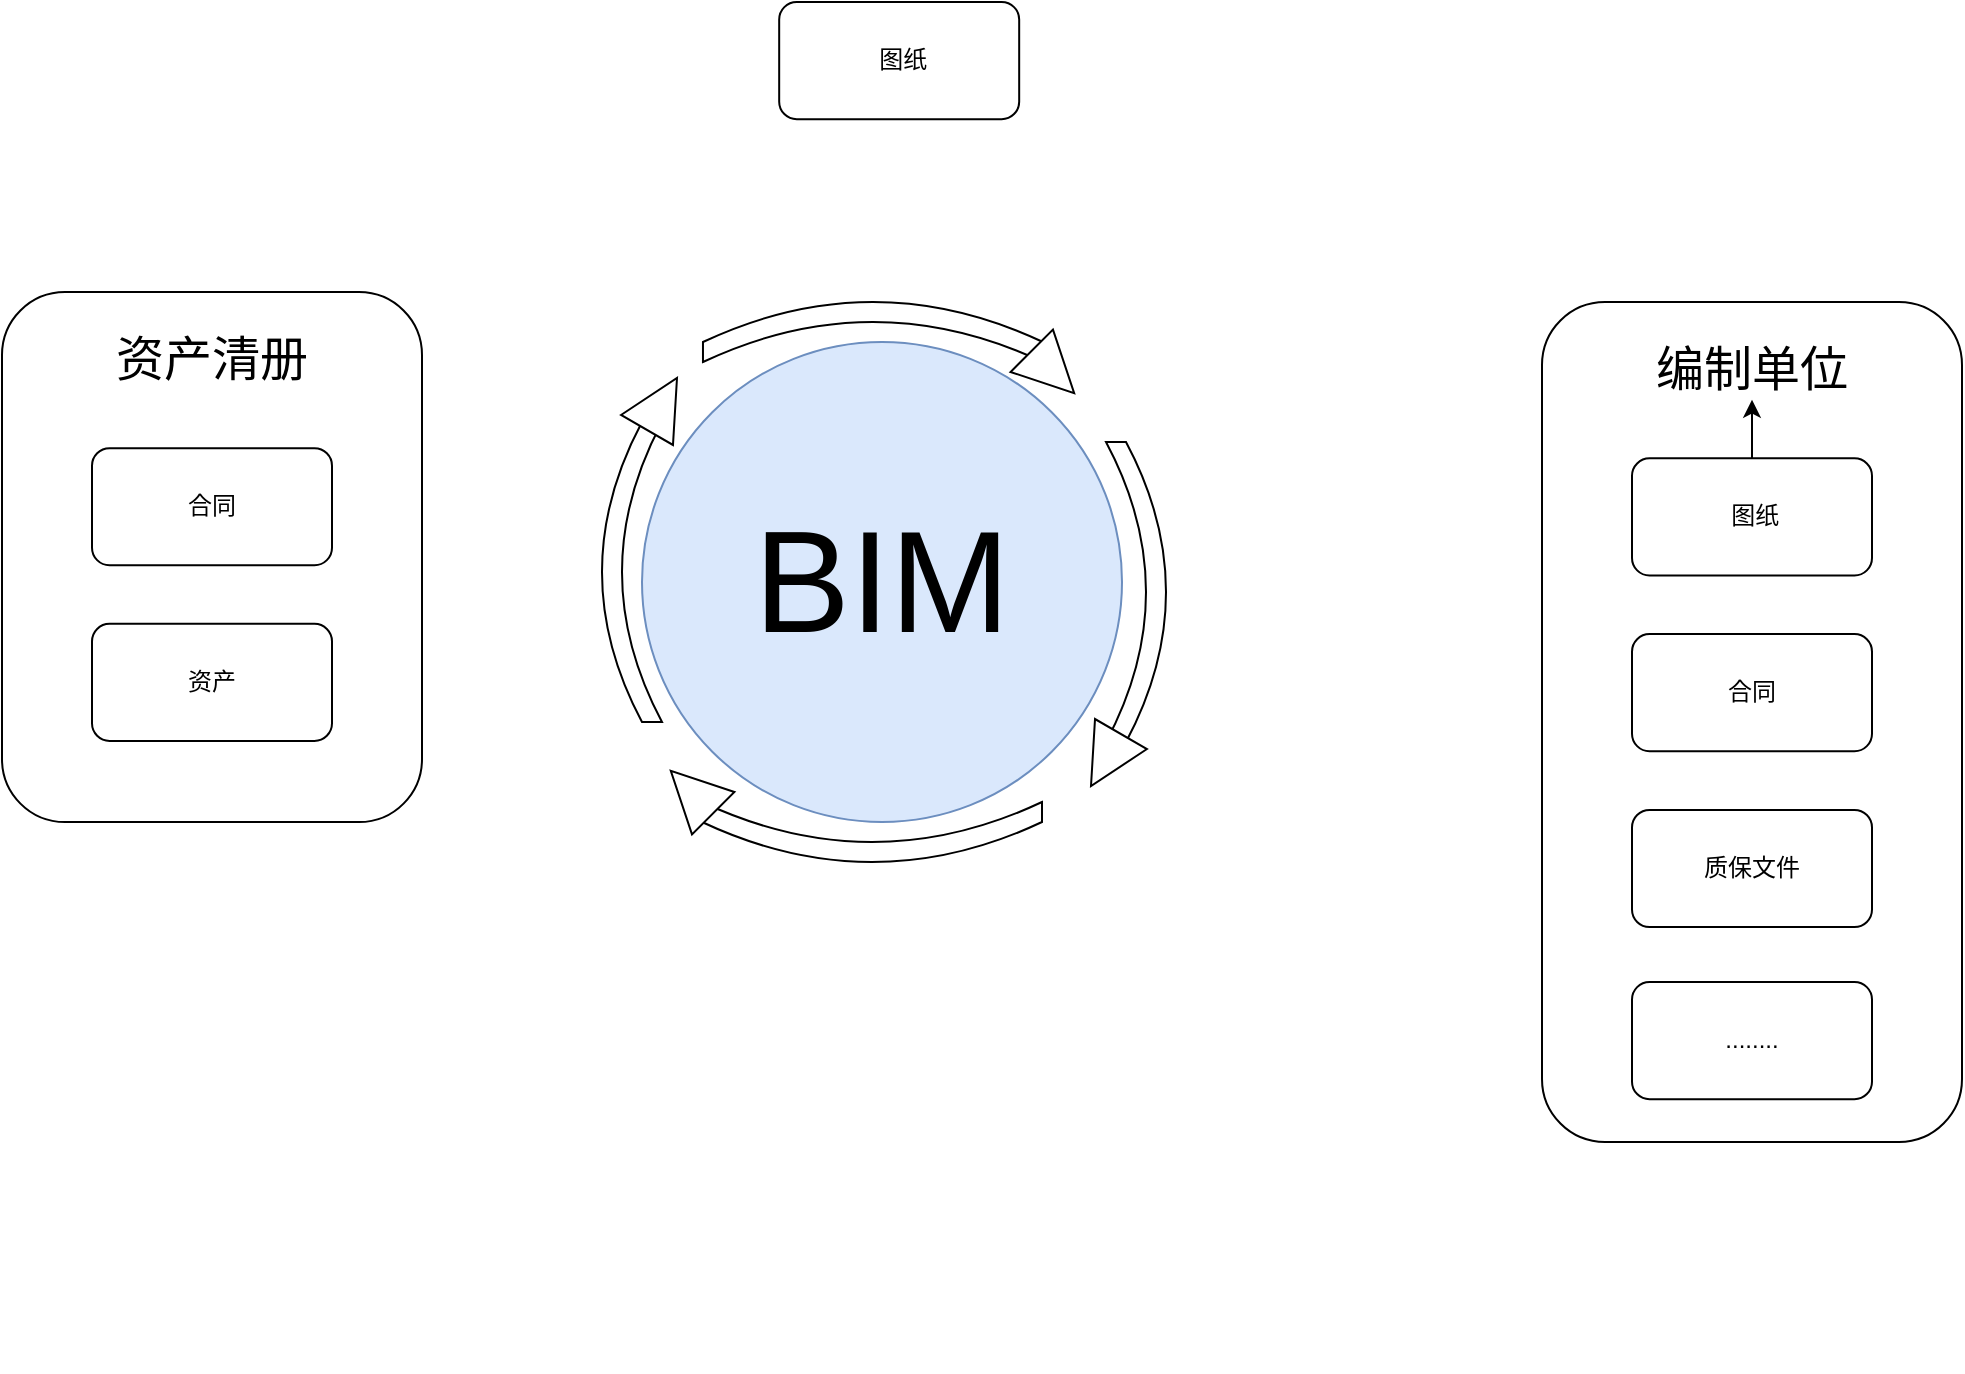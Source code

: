 <mxfile version="22.1.16" type="github">
  <diagram name="Page-1" id="8378b5f6-a2b2-b727-a746-972ab9d02e00">
    <mxGraphModel dx="1434" dy="746" grid="1" gridSize="10" guides="1" tooltips="1" connect="0" arrows="1" fold="1" page="1" pageScale="1.5" pageWidth="1169" pageHeight="827" background="none" math="0" shadow="0">
      <root>
        <mxCell id="0" />
        <mxCell id="1" parent="0" />
        <mxCell id="6BtHr6WkR_4dcz4BgIkC-278" value="&lt;font style=&quot;font-size: 72px;&quot;&gt;BIM&lt;/font&gt;" style="ellipse;whiteSpace=wrap;html=1;aspect=fixed;fillColor=#dae8fc;strokeColor=#6c8ebf;" parent="1" vertex="1">
          <mxGeometry x="480" y="260" width="240" height="240" as="geometry" />
        </mxCell>
        <mxCell id="6BtHr6WkR_4dcz4BgIkC-284" value="" style="group" parent="1" vertex="1" connectable="0">
          <mxGeometry x="930" y="240" width="210" height="420" as="geometry" />
        </mxCell>
        <mxCell id="6BtHr6WkR_4dcz4BgIkC-283" value="" style="rounded=1;whiteSpace=wrap;html=1;" parent="6BtHr6WkR_4dcz4BgIkC-284" vertex="1">
          <mxGeometry width="210" height="420" as="geometry" />
        </mxCell>
        <mxCell id="6BtHr6WkR_4dcz4BgIkC-296" value="" style="edgeStyle=orthogonalEdgeStyle;rounded=0;orthogonalLoop=1;jettySize=auto;html=1;" parent="6BtHr6WkR_4dcz4BgIkC-284" source="6BtHr6WkR_4dcz4BgIkC-282" target="6BtHr6WkR_4dcz4BgIkC-285" edge="1">
          <mxGeometry relative="1" as="geometry" />
        </mxCell>
        <mxCell id="6BtHr6WkR_4dcz4BgIkC-282" value="&amp;nbsp;图纸" style="rounded=1;whiteSpace=wrap;html=1;" parent="6BtHr6WkR_4dcz4BgIkC-284" vertex="1">
          <mxGeometry x="45" y="78.14" width="120" height="58.605" as="geometry" />
        </mxCell>
        <mxCell id="6BtHr6WkR_4dcz4BgIkC-280" value="合同" style="rounded=1;whiteSpace=wrap;html=1;" parent="6BtHr6WkR_4dcz4BgIkC-284" vertex="1">
          <mxGeometry x="45" y="166.047" width="120" height="58.605" as="geometry" />
        </mxCell>
        <mxCell id="6BtHr6WkR_4dcz4BgIkC-281" value="质保文件" style="rounded=1;whiteSpace=wrap;html=1;" parent="6BtHr6WkR_4dcz4BgIkC-284" vertex="1">
          <mxGeometry x="45" y="253.953" width="120" height="58.605" as="geometry" />
        </mxCell>
        <mxCell id="6BtHr6WkR_4dcz4BgIkC-285" value="&lt;font style=&quot;font-size: 24px;&quot;&gt;编制单位&lt;/font&gt;" style="text;strokeColor=none;align=center;fillColor=none;html=1;verticalAlign=middle;whiteSpace=wrap;rounded=0;" parent="6BtHr6WkR_4dcz4BgIkC-284" vertex="1">
          <mxGeometry x="55" y="19.535" width="100" height="29.302" as="geometry" />
        </mxCell>
        <mxCell id="6BtHr6WkR_4dcz4BgIkC-295" value="........" style="rounded=1;whiteSpace=wrap;html=1;" parent="6BtHr6WkR_4dcz4BgIkC-284" vertex="1">
          <mxGeometry x="45" y="340.003" width="120" height="58.605" as="geometry" />
        </mxCell>
        <mxCell id="6BtHr6WkR_4dcz4BgIkC-292" value="&amp;nbsp;图纸" style="rounded=1;whiteSpace=wrap;html=1;" parent="1" vertex="1">
          <mxGeometry x="548.59" y="90.0" width="120" height="58.605" as="geometry" />
        </mxCell>
        <mxCell id="6BtHr6WkR_4dcz4BgIkC-286" value="" style="group" parent="1" vertex="1" connectable="0">
          <mxGeometry x="160" y="235" width="250" height="540" as="geometry" />
        </mxCell>
        <mxCell id="6BtHr6WkR_4dcz4BgIkC-287" value="" style="rounded=1;whiteSpace=wrap;html=1;" parent="6BtHr6WkR_4dcz4BgIkC-286" vertex="1">
          <mxGeometry width="210" height="265.031" as="geometry" />
        </mxCell>
        <mxCell id="6BtHr6WkR_4dcz4BgIkC-288" value="合同" style="rounded=1;whiteSpace=wrap;html=1;" parent="6BtHr6WkR_4dcz4BgIkC-286" vertex="1">
          <mxGeometry x="45" y="78.071" width="120" height="58.553" as="geometry" />
        </mxCell>
        <mxCell id="6BtHr6WkR_4dcz4BgIkC-289" value="资产" style="rounded=1;whiteSpace=wrap;html=1;" parent="6BtHr6WkR_4dcz4BgIkC-286" vertex="1">
          <mxGeometry x="45" y="165.901" width="120" height="58.553" as="geometry" />
        </mxCell>
        <mxCell id="6BtHr6WkR_4dcz4BgIkC-291" value="&lt;span style=&quot;font-size: 24px;&quot;&gt;资产清册&lt;/span&gt;" style="text;strokeColor=none;align=center;fillColor=none;html=1;verticalAlign=middle;whiteSpace=wrap;rounded=0;" parent="6BtHr6WkR_4dcz4BgIkC-286" vertex="1">
          <mxGeometry x="55" y="19.518" width="100" height="29.277" as="geometry" />
        </mxCell>
        <mxCell id="OLoWI3iI-ePf6NdJPscN-16" value="" style="group" vertex="1" connectable="0" parent="1">
          <mxGeometry x="460" y="270.51" width="50.49" height="179.49" as="geometry" />
        </mxCell>
        <mxCell id="OLoWI3iI-ePf6NdJPscN-2" value="" style="shape=dataStorage;whiteSpace=wrap;html=1;fixedSize=1;" vertex="1" parent="OLoWI3iI-ePf6NdJPscN-16">
          <mxGeometry y="29.49" width="30" height="150" as="geometry" />
        </mxCell>
        <mxCell id="OLoWI3iI-ePf6NdJPscN-3" value="" style="triangle;whiteSpace=wrap;html=1;rotation=-60;" vertex="1" parent="OLoWI3iI-ePf6NdJPscN-16">
          <mxGeometry x="15" y="5.49" width="30" height="30" as="geometry" />
        </mxCell>
        <mxCell id="OLoWI3iI-ePf6NdJPscN-17" value="" style="group;rotation=-180;" vertex="1" connectable="0" parent="1">
          <mxGeometry x="692" y="310.0" width="50.49" height="179.49" as="geometry" />
        </mxCell>
        <mxCell id="OLoWI3iI-ePf6NdJPscN-18" value="" style="shape=dataStorage;whiteSpace=wrap;html=1;fixedSize=1;rotation=-180;" vertex="1" parent="OLoWI3iI-ePf6NdJPscN-17">
          <mxGeometry x="20" width="30" height="150" as="geometry" />
        </mxCell>
        <mxCell id="OLoWI3iI-ePf6NdJPscN-19" value="" style="triangle;whiteSpace=wrap;html=1;rotation=-240;" vertex="1" parent="OLoWI3iI-ePf6NdJPscN-17">
          <mxGeometry x="5" y="144" width="30" height="30" as="geometry" />
        </mxCell>
        <mxCell id="OLoWI3iI-ePf6NdJPscN-20" value="" style="group" vertex="1" connectable="0" parent="1">
          <mxGeometry x="483.787" y="463.787" width="196.213" height="56.213" as="geometry" />
        </mxCell>
        <mxCell id="OLoWI3iI-ePf6NdJPscN-5" value="" style="shape=dataStorage;whiteSpace=wrap;html=1;fixedSize=1;rotation=-90;" vertex="1" parent="OLoWI3iI-ePf6NdJPscN-20">
          <mxGeometry x="96.213" y="-43.787" width="30" height="170" as="geometry" />
        </mxCell>
        <mxCell id="OLoWI3iI-ePf6NdJPscN-13" value="" style="triangle;whiteSpace=wrap;html=1;rotation=45;direction=west;" vertex="1" parent="OLoWI3iI-ePf6NdJPscN-20">
          <mxGeometry x="6.213" y="6.213" width="30" height="30" as="geometry" />
        </mxCell>
        <mxCell id="OLoWI3iI-ePf6NdJPscN-25" value="" style="group;rotation=-180;" vertex="1" connectable="0" parent="1">
          <mxGeometry x="510.487" y="239.997" width="196.213" height="56.213" as="geometry" />
        </mxCell>
        <mxCell id="OLoWI3iI-ePf6NdJPscN-26" value="" style="shape=dataStorage;whiteSpace=wrap;html=1;fixedSize=1;rotation=-270;" vertex="1" parent="OLoWI3iI-ePf6NdJPscN-25">
          <mxGeometry x="70" y="-70" width="30" height="170" as="geometry" />
        </mxCell>
        <mxCell id="OLoWI3iI-ePf6NdJPscN-27" value="" style="triangle;whiteSpace=wrap;html=1;rotation=-135;direction=west;" vertex="1" parent="OLoWI3iI-ePf6NdJPscN-25">
          <mxGeometry x="160" y="20" width="30" height="30" as="geometry" />
        </mxCell>
      </root>
    </mxGraphModel>
  </diagram>
</mxfile>
